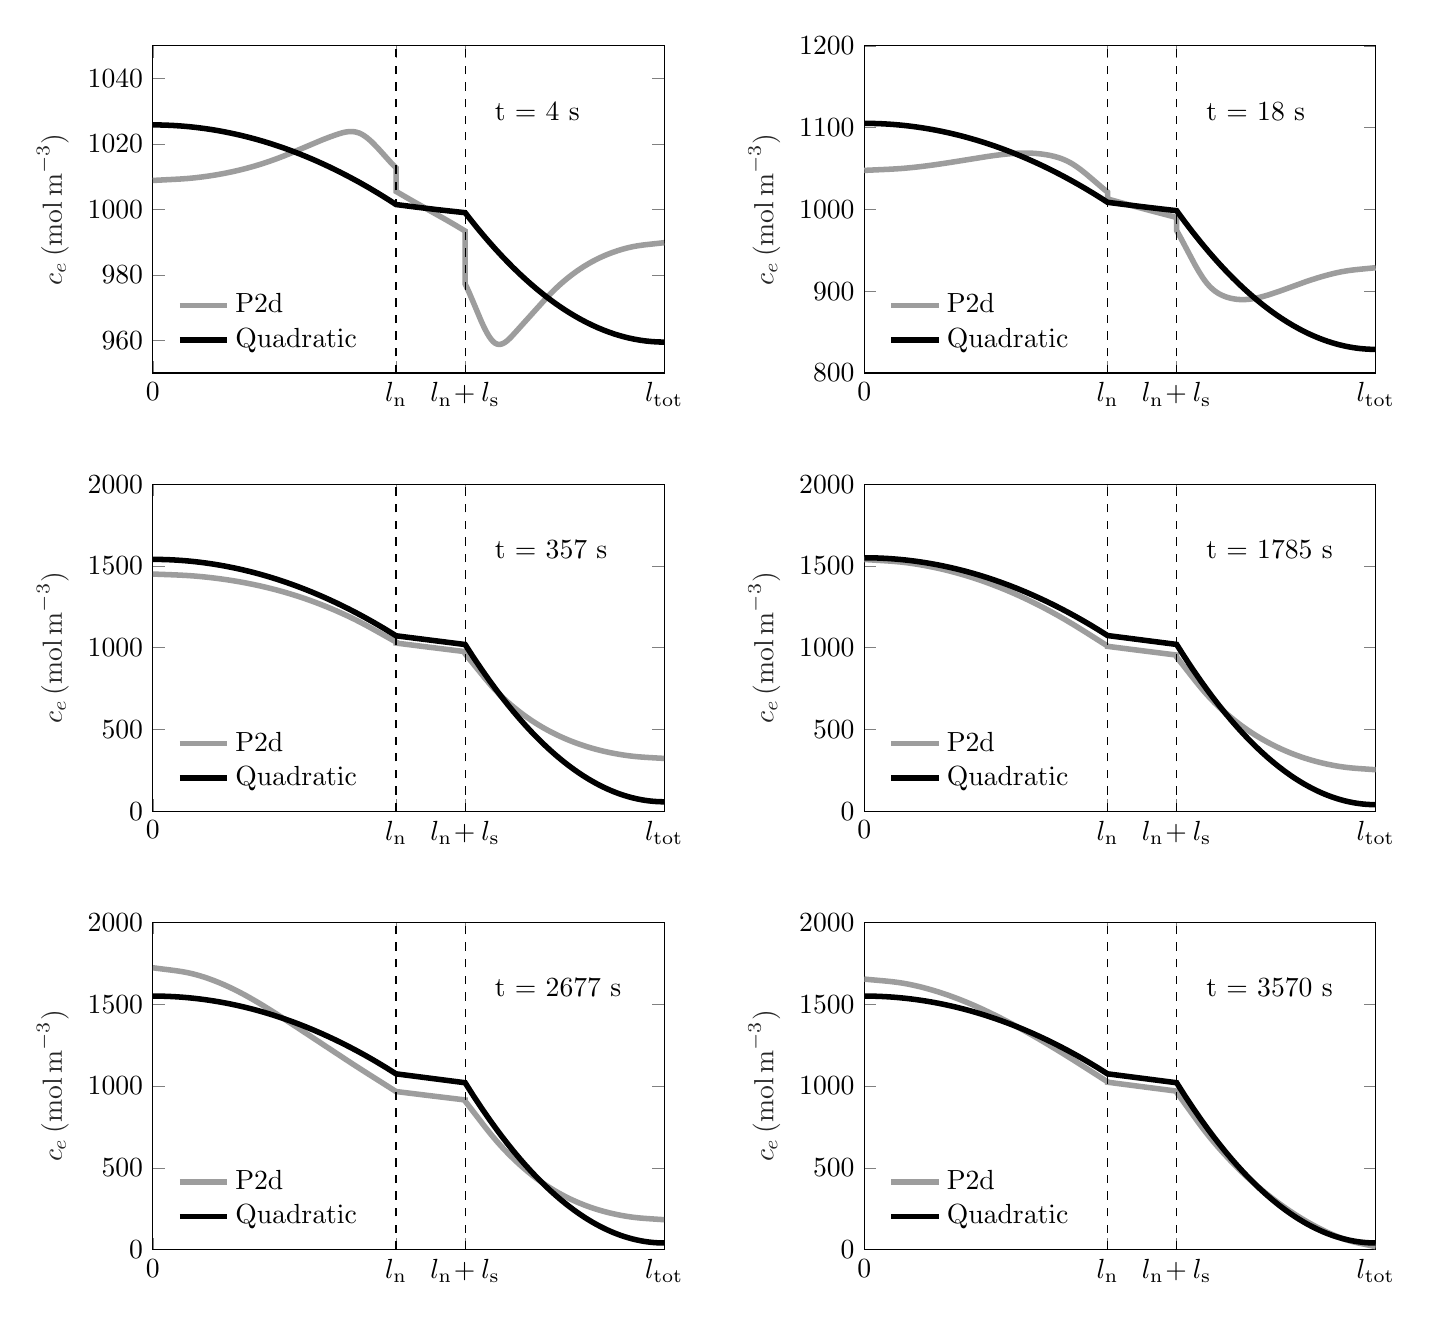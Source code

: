 % This file was created by matlab2tikz.
%
\definecolor{mycolor1}{rgb}{0.616,0.616,0.616}%
%
\begin{tikzpicture}

\begin{axis}[%
width=64.943mm,
height=41.549mm,
at={(0mm,111.33mm)},
scale only axis,
clip=false,
xmin=0,
xmax=185,
xtick={0,88,113,185},
xticklabels={{0},{$l_\mathrm{n}$},{$l_\mathrm{n}\! + l_\mathrm{s}$},{$l_\mathrm{tot}$}},
ymin=950,
ymax=1050,
ylabel style={font=\color{white!15!black}},
ylabel={$c_e\, (\mathrm{mol\, m}^{-3})$},
axis background/.style={fill=white},
legend style={at={(0.03,0.03)}, anchor=south west, legend cell align=left, align=left, fill=none, draw=none},
scaled ticks=false,,
yticklabel style={/pgf/number format/1000 sep=, /pgf/number format/precision=2, /pgf/number format/fixed, }
]
\addplot [color=mycolor1, line width=2.0pt]
  table[row sep=crcr]{%
0	1008.84\\
9.778	1009.27\\
12.444	1009.43\\
15.111	1009.64\\
17.778	1009.91\\
20.444	1010.22\\
23.111	1010.58\\
25.778	1010.99\\
28.444	1011.45\\
31.111	1011.96\\
33.778	1012.53\\
36.444	1013.15\\
39.111	1013.83\\
41.778	1014.57\\
44.444	1015.37\\
47.111	1016.22\\
49.778	1017.13\\
61.333	1021.25\\
64	1022.12\\
66.667	1022.92\\
68.444	1023.38\\
69.333	1023.56\\
70.222	1023.7\\
71.111	1023.77\\
72	1023.79\\
72.889	1023.72\\
73.778	1023.57\\
74.667	1023.33\\
75.556	1022.98\\
76.444	1022.53\\
77.333	1021.99\\
78.222	1021.38\\
79.111	1020.71\\
80	1019.97\\
81.778	1018.39\\
86.222	1014.22\\
87.111	1013.44\\
88	1012.71\\
88	1005.49\\
94.061	1002.53\\
106.182	996.782\\
109.717	995.045\\
113	993.383\\
113	977.179\\
113.727	975.913\\
114.455	974.559\\
115.909	971.679\\
118.818	965.844\\
119.545	964.498\\
120.273	963.241\\
121	962.095\\
121.727	961.083\\
122.455	960.226\\
123.182	959.546\\
123.909	959.065\\
124.636	958.795\\
125.364	958.717\\
126.091	958.811\\
126.818	959.053\\
127.545	959.423\\
128.273	959.899\\
129	960.458\\
129.727	961.079\\
131.182	962.42\\
142.091	972.639\\
144.273	974.554\\
145.727	975.763\\
147.182	976.906\\
148.636	977.986\\
150.091	979.006\\
151.545	979.967\\
153	980.872\\
154.455	981.724\\
155.909	982.523\\
157.364	983.271\\
158.818	983.969\\
160.273	984.618\\
161.727	985.22\\
163.182	985.777\\
164.636	986.291\\
166.091	986.764\\
168.273	987.402\\
169.727	987.78\\
171.182	988.118\\
172.636	988.416\\
174.091	988.672\\
175.545	988.887\\
177.727	989.145\\
185	989.815\\
};
\addlegendentry{P2d}

\addplot [color=black, line width=2.0pt]
  table[row sep=crcr]{%
0	1025.82\\
2.667	1025.8\\
5.333	1025.73\\
8	1025.62\\
10.667	1025.46\\
13.333	1025.26\\
16	1025.01\\
18.667	1024.72\\
21.333	1024.39\\
24	1024.01\\
26.667	1023.58\\
29.333	1023.11\\
32	1022.6\\
34.667	1022.04\\
37.333	1021.44\\
40	1020.79\\
42.667	1020.1\\
45.333	1019.36\\
48	1018.58\\
50.667	1017.75\\
53.333	1016.88\\
56	1015.96\\
58.667	1015\\
61.333	1013.99\\
64	1012.94\\
67.556	1011.47\\
71.111	1009.92\\
74.667	1008.3\\
78.222	1006.59\\
81.778	1004.8\\
85.333	1002.93\\
88	1001.48\\
95.576	1000.66\\
103.152	999.898\\
113	998.987\\
115.182	996.627\\
117.364	994.339\\
119.545	992.123\\
121.727	989.981\\
123.909	987.91\\
126.091	985.913\\
128.273	983.988\\
130.455	982.136\\
132.636	980.356\\
134.818	978.649\\
137	977.015\\
139.182	975.453\\
141.364	973.964\\
143.545	972.548\\
145.727	971.204\\
147.909	969.933\\
150.091	968.734\\
152.273	967.608\\
154.455	966.555\\
156.636	965.575\\
158.818	964.667\\
161	963.831\\
163.182	963.069\\
165.364	962.379\\
167.545	961.761\\
169.727	961.216\\
171.909	960.744\\
174.091	960.345\\
176.273	960.018\\
178.455	959.764\\
180.636	959.582\\
182.818	959.473\\
185	959.437\\
};
\addlegendentry{Quadratic}

\addplot [color=black, dashed, forget plot]
  table[row sep=crcr]{%
88	950\\
88	1050\\
};
\addplot [color=black, dashed, forget plot]
  table[row sep=crcr]{%
113	950\\
113	1050\\
};
\node[right, align=left]
at (rel axis cs:0.65,0.8) {t = 4 s};
\end{axis}

\begin{axis}[%
width=64.943mm,
height=41.549mm,
at={(90.36mm,111.33mm)},
scale only axis,
clip=false,
xmin=0,
xmax=185,
xtick={0,88,113,185},
xticklabels={{0},{$l_\mathrm{n}$},{$l_\mathrm{n}\! + l_\mathrm{s}$},{$l_\mathrm{tot}$}},
ymin=800,
ymax=1200,
ylabel style={font=\color{white!15!black}},
ylabel={$c_e\, (\mathrm{mol\, m}^{-3})$},
axis background/.style={fill=white},
legend style={at={(0.03,0.03)}, anchor=south west, legend cell align=left, align=left, fill=none, draw=none},
scaled ticks=false,,
yticklabel style={/pgf/number format/1000 sep=, /pgf/number format/precision=2, /pgf/number format/fixed, }
]
\addplot [color=mycolor1, line width=2.0pt]
  table[row sep=crcr]{%
0	1047.67\\
8.889	1049.04\\
11.556	1049.55\\
13.333	1049.97\\
15.111	1050.47\\
17.778	1051.34\\
20.444	1052.35\\
23.111	1053.48\\
25.778	1054.7\\
29.333	1056.47\\
32.889	1058.35\\
44.444	1064.63\\
47.111	1065.92\\
48.889	1066.69\\
50.667	1067.39\\
52.444	1067.98\\
54.222	1068.45\\
56	1068.76\\
57.778	1068.89\\
58.667	1068.89\\
59.556	1068.83\\
60.444	1068.73\\
61.333	1068.56\\
62.222	1068.34\\
63.111	1068.06\\
64	1067.73\\
64.889	1067.32\\
65.778	1066.86\\
66.667	1066.33\\
67.556	1065.72\\
68.444	1065.02\\
69.333	1064.23\\
70.222	1063.33\\
71.111	1062.31\\
72	1061.16\\
72.889	1059.87\\
73.778	1058.42\\
74.667	1056.8\\
75.556	1055.02\\
76.444	1053.07\\
78.222	1048.76\\
80	1044.01\\
82.667	1036.39\\
86.222	1026.05\\
88	1021.12\\
88	1012.72\\
96.333	1005\\
103.152	998.842\\
113	990.11\\
113	974.139\\
114.455	965.245\\
119.545	932.742\\
121	924.184\\
122.455	916.447\\
123.182	912.972\\
123.909	909.803\\
124.636	906.962\\
125.364	904.432\\
126.091	902.189\\
126.818	900.212\\
127.545	898.478\\
128.273	896.965\\
129	895.65\\
129.727	894.512\\
130.455	893.527\\
131.182	892.674\\
131.909	891.936\\
132.636	891.308\\
133.364	890.788\\
134.091	890.373\\
134.818	890.058\\
135.545	889.842\\
136.273	889.721\\
137	889.692\\
137.727	889.752\\
138.455	889.898\\
139.182	890.125\\
139.909	890.429\\
140.636	890.804\\
141.364	891.245\\
142.818	892.301\\
144.273	893.556\\
145.727	894.965\\
147.182	896.493\\
149.364	898.958\\
152.273	902.458\\
159.545	911.34\\
161.727	913.831\\
163.909	916.179\\
166.091	918.367\\
168.273	920.376\\
169.727	921.602\\
171.182	922.723\\
172.636	923.728\\
174.091	924.606\\
175.545	925.349\\
177	925.979\\
179.182	926.771\\
185	928.669\\
};
\addlegendentry{P2d}

\addplot [color=black, line width=2.0pt]
  table[row sep=crcr]{%
0	1105.2\\
1.778	1105.16\\
3.556	1105.04\\
5.333	1104.85\\
7.111	1104.57\\
8.889	1104.22\\
10.667	1103.78\\
12.444	1103.27\\
14.222	1102.68\\
16	1102.01\\
17.778	1101.26\\
19.556	1100.43\\
21.333	1099.53\\
23.111	1098.54\\
24.889	1097.48\\
26.667	1096.34\\
29.333	1094.47\\
32	1092.43\\
34.667	1090.22\\
37.333	1087.82\\
40	1085.25\\
42.667	1082.5\\
45.333	1079.58\\
48	1076.48\\
50.667	1073.2\\
53.333	1069.74\\
56	1066.1\\
58.667	1062.29\\
61.333	1058.3\\
64	1054.13\\
66.667	1049.79\\
69.333	1045.27\\
72	1040.57\\
74.667	1035.69\\
77.333	1030.64\\
80	1025.41\\
82.667	1020\\
85.333	1014.42\\
88	1008.65\\
94.566	1005.81\\
100.879	1003.18\\
107.192	1000.65\\
113	998.42\\
115.909	984.992\\
118.818	972.118\\
121.727	959.797\\
124.636	948.03\\
126.818	939.569\\
129	931.418\\
131.182	923.58\\
133.364	916.052\\
135.545	908.837\\
137.727	901.932\\
139.909	895.339\\
142.091	889.058\\
144.273	883.088\\
146.455	877.43\\
148.636	872.083\\
150.818	867.047\\
153	862.323\\
155.182	857.91\\
157.364	853.809\\
158.818	851.248\\
160.273	848.826\\
161.727	846.542\\
163.182	844.396\\
164.636	842.389\\
166.091	840.52\\
167.545	838.789\\
169	837.197\\
170.455	835.744\\
171.909	834.429\\
173.364	833.252\\
174.818	832.214\\
176.273	831.314\\
177.727	830.553\\
179.182	829.93\\
180.636	829.445\\
182.091	829.099\\
183.545	828.891\\
185	828.822\\
};
\addlegendentry{Quadratic}

\addplot [color=black, dashed, forget plot]
  table[row sep=crcr]{%
88	800\\
88	1200\\
};
\addplot [color=black, dashed, forget plot]
  table[row sep=crcr]{%
113	800\\
113	1200\\
};
\node[right, align=left]
at (rel axis cs:0.65,0.8) {t = 18 s};
\end{axis}

\begin{axis}[%
width=64.943mm,
height=41.549mm,
at={(0mm,55.665mm)},
scale only axis,
xmin=0,
xmax=185,
xtick={0,88,113,185},
xticklabels={{0},{$l_\mathrm{n}$},{$l_\mathrm{n}\! + l_\mathrm{s}$},{$l_\mathrm{tot}$}},
ymin=0,
ymax=2000,
ylabel style={font=\color{white!15!black}},
ylabel={$c_e\, (\mathrm{mol\, m}^{-3})$},
axis background/.style={fill=white},
legend style={at={(0.03,0.03)}, anchor=south west, legend cell align=left, align=left, fill=none, draw=none},
scaled ticks=false,,
yticklabel style={/pgf/number format/1000 sep=, /pgf/number format/precision=2, /pgf/number format/fixed, }
]
\addplot [color=mycolor1, line width=2.0pt]
  table[row sep=crcr]{%
0	1450.3\\
1.778	1449.05\\
7.111	1445.65\\
8.889	1444.39\\
10.667	1442.94\\
11.556	1442.12\\
12.444	1441.23\\
13.333	1440.25\\
14.222	1439.19\\
15.111	1438.03\\
16	1436.79\\
17.778	1434.04\\
19.556	1430.97\\
21.333	1427.59\\
23.111	1423.91\\
24.889	1419.94\\
26.667	1415.66\\
28.444	1411.07\\
30.222	1406.15\\
32	1400.89\\
33.778	1395.3\\
35.556	1389.35\\
37.333	1383.06\\
39.111	1376.41\\
40.889	1369.39\\
42.667	1362.01\\
44.444	1354.26\\
46.222	1346.13\\
48	1337.61\\
49.778	1328.7\\
51.556	1319.4\\
53.333	1309.68\\
55.111	1299.55\\
56.889	1288.99\\
58.667	1278\\
60.444	1266.58\\
63.111	1248.64\\
65.778	1229.75\\
68.444	1209.9\\
71.111	1189\\
72.889	1174.41\\
74.667	1159.26\\
77.333	1135.48\\
80	1110.73\\
88	1034.79\\
88	1028.35\\
99.869	1003.19\\
113	975.744\\
113	962.608\\
120.273	811.155\\
122.455	768.042\\
123.909	740.991\\
125.364	715.595\\
126.818	691.745\\
128.273	669.267\\
129.727	647.984\\
131.909	617.924\\
134.091	589.817\\
135.545	572.139\\
137	555.298\\
138.455	539.287\\
139.909	524.087\\
141.364	509.664\\
142.818	495.981\\
144.273	483.001\\
145.727	470.685\\
147.182	459.002\\
148.636	447.93\\
150.091	437.451\\
151.545	427.544\\
153	418.19\\
154.455	409.372\\
155.909	401.073\\
157.364	393.281\\
158.818	385.979\\
160.273	379.155\\
161.727	372.793\\
163.182	366.874\\
164.636	361.382\\
166.091	356.3\\
167.545	351.611\\
169	347.31\\
170.455	343.415\\
171.909	339.942\\
173.364	336.909\\
174.091	335.563\\
174.818	334.332\\
175.545	333.208\\
177	331.232\\
178.455	329.541\\
179.909	328.042\\
184.273	323.746\\
185	322.936\\
};
\addlegendentry{P2d}

\addplot [color=black, line width=2.0pt]
  table[row sep=crcr]{%
0	1539.87\\
0.889	1539.82\\
1.778	1539.68\\
2.667	1539.44\\
3.556	1539.11\\
4.444	1538.68\\
5.333	1538.16\\
6.222	1537.54\\
7.111	1536.82\\
8	1536.01\\
8.889	1535.11\\
9.778	1534.1\\
10.667	1533.01\\
11.556	1531.82\\
12.444	1530.53\\
13.333	1529.15\\
15.111	1526.1\\
16.889	1522.67\\
18.667	1518.85\\
20.444	1514.66\\
22.222	1510.08\\
24	1505.13\\
25.778	1499.79\\
27.556	1494.07\\
29.333	1487.97\\
31.111	1481.49\\
32.889	1474.63\\
34.667	1467.38\\
36.444	1459.76\\
38.222	1451.75\\
40	1443.36\\
41.778	1434.59\\
43.556	1425.44\\
45.333	1415.91\\
47.111	1406\\
49.778	1390.41\\
52.444	1373.97\\
55.111	1356.67\\
57.778	1338.51\\
60.444	1319.5\\
63.111	1299.62\\
65.778	1278.89\\
68.444	1257.3\\
71.111	1234.86\\
73.778	1211.55\\
76.444	1187.39\\
79.111	1162.37\\
81.778	1136.49\\
84.444	1109.75\\
88	1072.77\\
113	1019.35\\
115.909	943.234\\
118.818	870.255\\
121.727	800.414\\
123.909	750.093\\
126.091	701.538\\
128.273	654.749\\
130.455	609.725\\
132.636	566.467\\
134.818	524.975\\
137	485.248\\
139.182	447.287\\
141.364	411.091\\
143.545	376.661\\
145.727	343.997\\
147.909	313.098\\
150.091	283.965\\
152.273	256.598\\
154.455	230.996\\
155.909	214.909\\
157.364	199.607\\
158.818	185.089\\
160.273	171.357\\
161.727	158.409\\
163.182	146.245\\
164.636	134.867\\
166.091	124.273\\
167.545	114.464\\
169	105.44\\
170.455	97.2\\
171.909	89.745\\
173.364	83.075\\
174.818	77.189\\
175.545	74.541\\
176.273	72.089\\
177	69.833\\
177.727	67.773\\
178.455	65.909\\
179.182	64.241\\
179.909	62.77\\
180.636	61.495\\
181.364	60.416\\
182.091	59.533\\
182.818	58.846\\
183.545	58.356\\
184.273	58.062\\
185	57.964\\
};
\addlegendentry{Quadratic}

\addplot [color=black, dashed, forget plot]
  table[row sep=crcr]{%
88	0\\
88	2000\\
};
\addplot [color=black, dashed, forget plot]
  table[row sep=crcr]{%
113	0\\
113	2000\\
};
\node[right, align=left]
at (rel axis cs:0.65,0.8) {t = 357 s};
\end{axis}

\begin{axis}[%
width=64.943mm,
height=41.549mm,
at={(90.36mm,55.665mm)},
scale only axis,
xmin=0,
xmax=185,
xtick={0,88,113,185},
xticklabels={{0},{$l_\mathrm{n}$},{$l_\mathrm{n}\! + l_\mathrm{s}$},{$l_\mathrm{tot}$}},
ymin=0,
ymax=2000,
ylabel style={font=\color{white!15!black}},
ylabel={$c_e\, (\mathrm{mol\, m}^{-3})$},
axis background/.style={fill=white},
legend style={at={(0.03,0.03)}, anchor=south west, legend cell align=left, align=left, fill=none, draw=none},
scaled ticks=false,,
yticklabel style={/pgf/number format/1000 sep=, /pgf/number format/precision=2, /pgf/number format/fixed, }
]
\addplot [color=mycolor1, line width=2.0pt]
  table[row sep=crcr]{%
0	1539.23\\
1.778	1537.24\\
7.111	1531.84\\
8.889	1529.84\\
9.778	1528.74\\
10.667	1527.56\\
11.556	1526.27\\
12.444	1524.87\\
13.333	1523.33\\
14.222	1521.66\\
15.111	1519.86\\
16	1517.91\\
17.778	1513.65\\
19.556	1508.9\\
21.333	1503.7\\
23.111	1498.08\\
24.889	1492.05\\
26.667	1485.61\\
28.444	1478.74\\
30.222	1471.44\\
32	1463.7\\
33.778	1455.53\\
35.556	1446.93\\
37.333	1437.9\\
39.111	1428.45\\
40.889	1418.57\\
42.667	1408.28\\
44.444	1397.57\\
46.222	1386.44\\
48.889	1368.96\\
51.556	1350.54\\
54.222	1331.18\\
56.889	1310.88\\
59.556	1289.63\\
62.222	1267.43\\
64.889	1244.28\\
67.556	1220.19\\
70.222	1195.16\\
72.889	1169.21\\
75.556	1142.32\\
79.111	1105.25\\
88	1010.36\\
88	1008.29\\
99.616	983.233\\
113	954.803\\
113	942.73\\
120.273	786.502\\
122.455	741.871\\
123.909	713.746\\
125.364	687.216\\
126.818	662.178\\
128.273	638.468\\
129.727	615.916\\
131.909	583.906\\
134.091	553.809\\
136.273	525.587\\
138.455	499.216\\
139.909	482.646\\
141.364	466.851\\
142.818	451.798\\
144.273	437.452\\
145.727	423.782\\
147.182	410.758\\
148.636	398.363\\
150.091	386.58\\
151.545	375.393\\
153	364.786\\
154.455	354.745\\
155.909	345.257\\
157.364	336.312\\
158.818	327.9\\
160.273	320.007\\
161.727	312.623\\
163.182	305.731\\
164.636	299.314\\
166.091	293.357\\
167.545	287.843\\
169	282.774\\
170.455	278.17\\
171.909	274.057\\
173.364	270.456\\
174.091	268.856\\
174.818	267.392\\
175.545	266.054\\
176.273	264.827\\
177.727	262.655\\
179.182	260.764\\
183.545	255.663\\
185	253.783\\
};
\addlegendentry{P2d}

\addplot [color=black, line width=2.0pt]
  table[row sep=crcr]{%
0	1549.73\\
0.889	1549.68\\
1.778	1549.53\\
2.667	1549.29\\
3.556	1548.95\\
4.444	1548.52\\
5.333	1547.98\\
6.222	1547.35\\
7.111	1546.62\\
8	1545.8\\
8.889	1544.88\\
9.778	1543.86\\
10.667	1542.74\\
11.556	1541.53\\
12.444	1540.22\\
13.333	1538.81\\
15.111	1535.71\\
16.889	1532.22\\
18.667	1528.34\\
20.444	1524.07\\
22.222	1519.41\\
24	1514.37\\
25.778	1508.93\\
27.556	1503.11\\
29.333	1496.9\\
31.111	1490.31\\
32.889	1483.32\\
34.667	1475.95\\
36.444	1468.19\\
38.222	1460.04\\
40	1451.5\\
41.778	1442.58\\
43.556	1433.26\\
45.333	1423.56\\
47.111	1413.47\\
49.778	1397.61\\
52.444	1380.87\\
55.111	1363.27\\
57.778	1344.78\\
60.444	1325.43\\
63.111	1305.2\\
65.778	1284.1\\
68.444	1262.13\\
71.111	1239.28\\
73.778	1215.56\\
76.444	1190.97\\
79.111	1165.5\\
81.778	1139.16\\
84.444	1111.95\\
88	1074.31\\
113	1019.91\\
115.909	942.347\\
118.818	867.984\\
121.727	796.819\\
123.909	745.545\\
126.091	696.07\\
128.273	648.393\\
130.455	602.516\\
132.636	558.438\\
134.818	516.159\\
137	475.68\\
139.182	436.999\\
141.364	400.117\\
143.545	365.035\\
145.727	331.751\\
147.909	300.267\\
150.091	270.582\\
152.273	242.696\\
154.455	216.609\\
155.909	200.217\\
157.364	184.625\\
158.818	169.832\\
160.273	155.839\\
161.727	142.646\\
163.182	130.252\\
164.636	118.658\\
166.091	107.863\\
167.545	97.868\\
169	88.673\\
170.455	80.277\\
171.909	72.681\\
173.364	65.884\\
174.818	59.887\\
175.545	57.188\\
176.273	54.69\\
177	52.391\\
177.727	50.292\\
178.455	48.393\\
179.182	46.694\\
179.909	45.194\\
180.636	43.895\\
181.364	42.795\\
182.091	41.896\\
182.818	41.196\\
183.545	40.697\\
184.273	40.397\\
185	40.297\\
};
\addlegendentry{Quadratic}

\addplot [color=black, dashed, forget plot]
  table[row sep=crcr]{%
88	0\\
88	2000\\
};
\addplot [color=black, dashed, forget plot]
  table[row sep=crcr]{%
113	0\\
113	2000\\
};
\node[right, align=left]
at (rel axis cs:0.65,0.8) {t = 1785 s};
\end{axis}

\begin{axis}[%
width=64.943mm,
height=41.549mm,
at={(0mm,0mm)},
scale only axis,
xmin=0,
xmax=185,
xtick={0,88,113,185},
xticklabels={{0},{$l_\mathrm{n}$},{$l_\mathrm{n}\! + l_\mathrm{s}$},{$l_\mathrm{tot}$}},
ymin=0,
ymax=2000,
ylabel style={font=\color{white!15!black}},
ylabel={$c_e\, (\mathrm{mol\, m}^{-3})$},
axis background/.style={fill=white},
legend style={at={(0.03,0.03)}, anchor=south west, legend cell align=left, align=left, fill=none, draw=none},
scaled ticks=false,,
yticklabel style={/pgf/number format/1000 sep=, /pgf/number format/precision=2, /pgf/number format/fixed, }
]
\addplot [color=mycolor1, line width=2.0pt]
  table[row sep=crcr]{%
0	1722.87\\
1.778	1718.77\\
3.556	1715.01\\
6.222	1709.52\\
8	1705.6\\
8.889	1703.47\\
9.778	1701.2\\
10.667	1698.75\\
11.556	1696.08\\
12.444	1693.18\\
13.333	1690.01\\
14.222	1686.55\\
15.111	1682.81\\
16	1678.79\\
16.889	1674.51\\
18.667	1665.19\\
20.444	1654.91\\
22.222	1643.76\\
24	1631.78\\
25.778	1619\\
27.556	1605.42\\
29.333	1591.08\\
31.111	1575.96\\
32.889	1560.11\\
34.667	1543.59\\
37.333	1517.69\\
40	1490.66\\
42.667	1462.71\\
46.222	1424.37\\
51.556	1365.44\\
72	1137.94\\
77.333	1080.15\\
88	966.144\\
99.616	942.056\\
113	914.731\\
113	907.69\\
120.273	747.958\\
122.455	701.859\\
124.636	658.24\\
126.818	617.512\\
129	579.407\\
131.182	543.606\\
133.364	509.862\\
135.545	478.149\\
137.727	448.486\\
139.182	429.857\\
140.636	412.129\\
142.091	395.274\\
143.545	379.265\\
145	364.071\\
146.455	349.667\\
147.909	336.026\\
149.364	323.125\\
150.818	310.942\\
152.273	299.453\\
153.727	288.636\\
155.182	278.469\\
156.636	268.934\\
158.091	260.012\\
159.545	251.682\\
161	243.925\\
162.455	236.72\\
163.909	230.042\\
165.364	223.869\\
166.818	218.178\\
168.273	212.949\\
169.727	208.191\\
171.182	203.921\\
172.636	200.157\\
173.364	198.47\\
174.091	196.916\\
174.818	195.496\\
175.545	194.199\\
176.273	193.013\\
177.727	190.916\\
179.182	189.096\\
183.545	184.2\\
185	182.39\\
};
\addlegendentry{P2d}

\addplot [color=black, line width=2.0pt]
  table[row sep=crcr]{%
0	1549.73\\
0.889	1549.68\\
1.778	1549.53\\
2.667	1549.29\\
3.556	1548.95\\
4.444	1548.52\\
5.333	1547.98\\
6.222	1547.35\\
7.111	1546.62\\
8	1545.8\\
8.889	1544.88\\
9.778	1543.86\\
10.667	1542.74\\
11.556	1541.53\\
12.444	1540.22\\
13.333	1538.81\\
15.111	1535.71\\
16.889	1532.22\\
18.667	1528.34\\
20.444	1524.07\\
22.222	1519.41\\
24	1514.37\\
25.778	1508.93\\
27.556	1503.11\\
29.333	1496.9\\
31.111	1490.31\\
32.889	1483.32\\
34.667	1475.95\\
36.444	1468.19\\
38.222	1460.04\\
40	1451.5\\
41.778	1442.58\\
43.556	1433.26\\
45.333	1423.56\\
47.111	1413.47\\
49.778	1397.61\\
52.444	1380.87\\
55.111	1363.27\\
57.778	1344.78\\
60.444	1325.43\\
63.111	1305.2\\
65.778	1284.1\\
68.444	1262.13\\
71.111	1239.28\\
73.778	1215.56\\
76.444	1190.97\\
79.111	1165.5\\
81.778	1139.16\\
84.444	1111.95\\
88	1074.31\\
113	1019.91\\
115.909	942.347\\
118.818	867.984\\
121.727	796.819\\
123.909	745.545\\
126.091	696.07\\
128.273	648.393\\
130.455	602.516\\
132.636	558.438\\
134.818	516.159\\
137	475.68\\
139.182	436.999\\
141.364	400.117\\
143.545	365.035\\
145.727	331.751\\
147.909	300.267\\
150.091	270.582\\
152.273	242.696\\
154.455	216.609\\
155.909	200.217\\
157.364	184.625\\
158.818	169.832\\
160.273	155.839\\
161.727	142.646\\
163.182	130.252\\
164.636	118.658\\
166.091	107.863\\
167.545	97.868\\
169	88.673\\
170.455	80.277\\
171.909	72.681\\
173.364	65.884\\
174.818	59.887\\
175.545	57.188\\
176.273	54.69\\
177	52.391\\
177.727	50.292\\
178.455	48.393\\
179.182	46.694\\
179.909	45.194\\
180.636	43.895\\
181.364	42.795\\
182.091	41.896\\
182.818	41.196\\
183.545	40.697\\
184.273	40.397\\
185	40.297\\
};
\addlegendentry{Quadratic}

\addplot [color=black, dashed, forget plot]
  table[row sep=crcr]{%
88	0\\
88	2000\\
};
\addplot [color=black, dashed, forget plot]
  table[row sep=crcr]{%
113	0\\
113	2000\\
};
\node[right, align=left]
at (rel axis cs:0.65,0.8) {t = 2677 s};
\end{axis}

\begin{axis}[%
width=64.943mm,
height=41.549mm,
at={(90.36mm,0mm)},
scale only axis,
xmin=0,
xmax=185,
xtick={0,88,113,185},
xticklabels={{0},{$l_\mathrm{n}$},{$l_\mathrm{n}\! + l_\mathrm{s}$},{$l_\mathrm{tot}$}},
ymin=0,
ymax=2000,
ylabel style={font=\color{white!15!black}},
ylabel={$c_e\, (\mathrm{mol\, m}^{-3})$},
axis background/.style={fill=white},
legend style={at={(0.03,0.03)}, anchor=south west, legend cell align=left, align=left, fill=none, draw=none},
scaled ticks=false,,
yticklabel style={/pgf/number format/1000 sep=, /pgf/number format/precision=2, /pgf/number format/fixed, }
]
\addplot [color=mycolor1, line width=2.0pt]
  table[row sep=crcr]{%
0	1653.58\\
1.778	1650.65\\
3.556	1647.96\\
6.222	1644.02\\
8	1641.22\\
8.889	1639.7\\
9.778	1638.08\\
10.667	1636.33\\
11.556	1634.44\\
12.444	1632.38\\
13.333	1630.13\\
14.222	1627.69\\
15.111	1625.04\\
16	1622.21\\
17.778	1616\\
19.556	1609.11\\
21.333	1601.61\\
23.111	1593.54\\
24.889	1584.93\\
26.667	1575.77\\
28.444	1566.08\\
30.222	1555.85\\
32	1545.08\\
33.778	1533.79\\
35.556	1522\\
37.333	1509.72\\
40	1490.43\\
42.667	1470.15\\
45.333	1448.94\\
48	1426.85\\
50.667	1403.94\\
53.333	1380.25\\
56	1355.84\\
59.556	1322.27\\
63.111	1287.64\\
66.667	1252.09\\
71.111	1206.53\\
75.556	1159.81\\
80.889	1102.56\\
88	1025.66\\
88	1023.24\\
100.374	996.026\\
113	968.603\\
113	961.672\\
121	774.107\\
123.182	725.246\\
125.364	678.937\\
127.545	635.214\\
129.727	593.684\\
131.909	553.955\\
134.091	515.801\\
136.273	479.206\\
138.455	444.164\\
140.636	410.658\\
142.818	378.623\\
145	347.989\\
147.182	318.69\\
149.364	290.683\\
151.545	263.94\\
153.727	238.433\\
155.909	214.153\\
158.091	191.112\\
160.273	169.324\\
162.455	148.787\\
164.636	129.464\\
166.818	111.314\\
168.273	99.861\\
169.727	89.011\\
171.182	78.876\\
172.636	69.573\\
174.091	61.214\\
175.545	53.87\\
177	47.395\\
178.455	41.571\\
179.909	36.184\\
184.273	20.488\\
185	17.656\\
};
\addlegendentry{P2d}

\addplot [color=black, line width=2.0pt]
  table[row sep=crcr]{%
0	1549.73\\
0.889	1549.68\\
1.778	1549.53\\
2.667	1549.29\\
3.556	1548.95\\
4.444	1548.52\\
5.333	1547.98\\
6.222	1547.35\\
7.111	1546.62\\
8	1545.8\\
8.889	1544.88\\
9.778	1543.86\\
10.667	1542.74\\
11.556	1541.53\\
12.444	1540.22\\
13.333	1538.81\\
15.111	1535.71\\
16.889	1532.22\\
18.667	1528.34\\
20.444	1524.07\\
22.222	1519.41\\
24	1514.37\\
25.778	1508.93\\
27.556	1503.11\\
29.333	1496.9\\
31.111	1490.31\\
32.889	1483.32\\
34.667	1475.95\\
36.444	1468.19\\
38.222	1460.04\\
40	1451.5\\
41.778	1442.58\\
43.556	1433.26\\
45.333	1423.56\\
47.111	1413.47\\
49.778	1397.61\\
52.444	1380.87\\
55.111	1363.27\\
57.778	1344.78\\
60.444	1325.43\\
63.111	1305.2\\
65.778	1284.1\\
68.444	1262.13\\
71.111	1239.28\\
73.778	1215.56\\
76.444	1190.97\\
79.111	1165.5\\
81.778	1139.16\\
84.444	1111.95\\
88	1074.31\\
113	1019.91\\
115.909	942.347\\
118.818	867.984\\
121.727	796.819\\
123.909	745.545\\
126.091	696.07\\
128.273	648.393\\
130.455	602.516\\
132.636	558.438\\
134.818	516.159\\
137	475.68\\
139.182	436.999\\
141.364	400.117\\
143.545	365.035\\
145.727	331.751\\
147.909	300.267\\
150.091	270.582\\
152.273	242.696\\
154.455	216.609\\
155.909	200.217\\
157.364	184.625\\
158.818	169.832\\
160.273	155.839\\
161.727	142.646\\
163.182	130.252\\
164.636	118.658\\
166.091	107.863\\
167.545	97.868\\
169	88.673\\
170.455	80.277\\
171.909	72.681\\
173.364	65.884\\
174.818	59.887\\
175.545	57.188\\
176.273	54.69\\
177	52.391\\
177.727	50.292\\
178.455	48.393\\
179.182	46.694\\
179.909	45.194\\
180.636	43.895\\
181.364	42.795\\
182.091	41.896\\
182.818	41.196\\
183.545	40.697\\
184.273	40.397\\
185	40.297\\
};
\addlegendentry{Quadratic}

\addplot [color=black, dashed, forget plot]
  table[row sep=crcr]{%
88	0\\
88	2000\\
};
\addplot [color=black, dashed, forget plot]
  table[row sep=crcr]{%
113	0\\
113	2000\\
};
\node[right, align=left]
at (rel axis cs:0.65,0.8) {t = 3570 s};
\end{axis}
\end{tikzpicture}%
